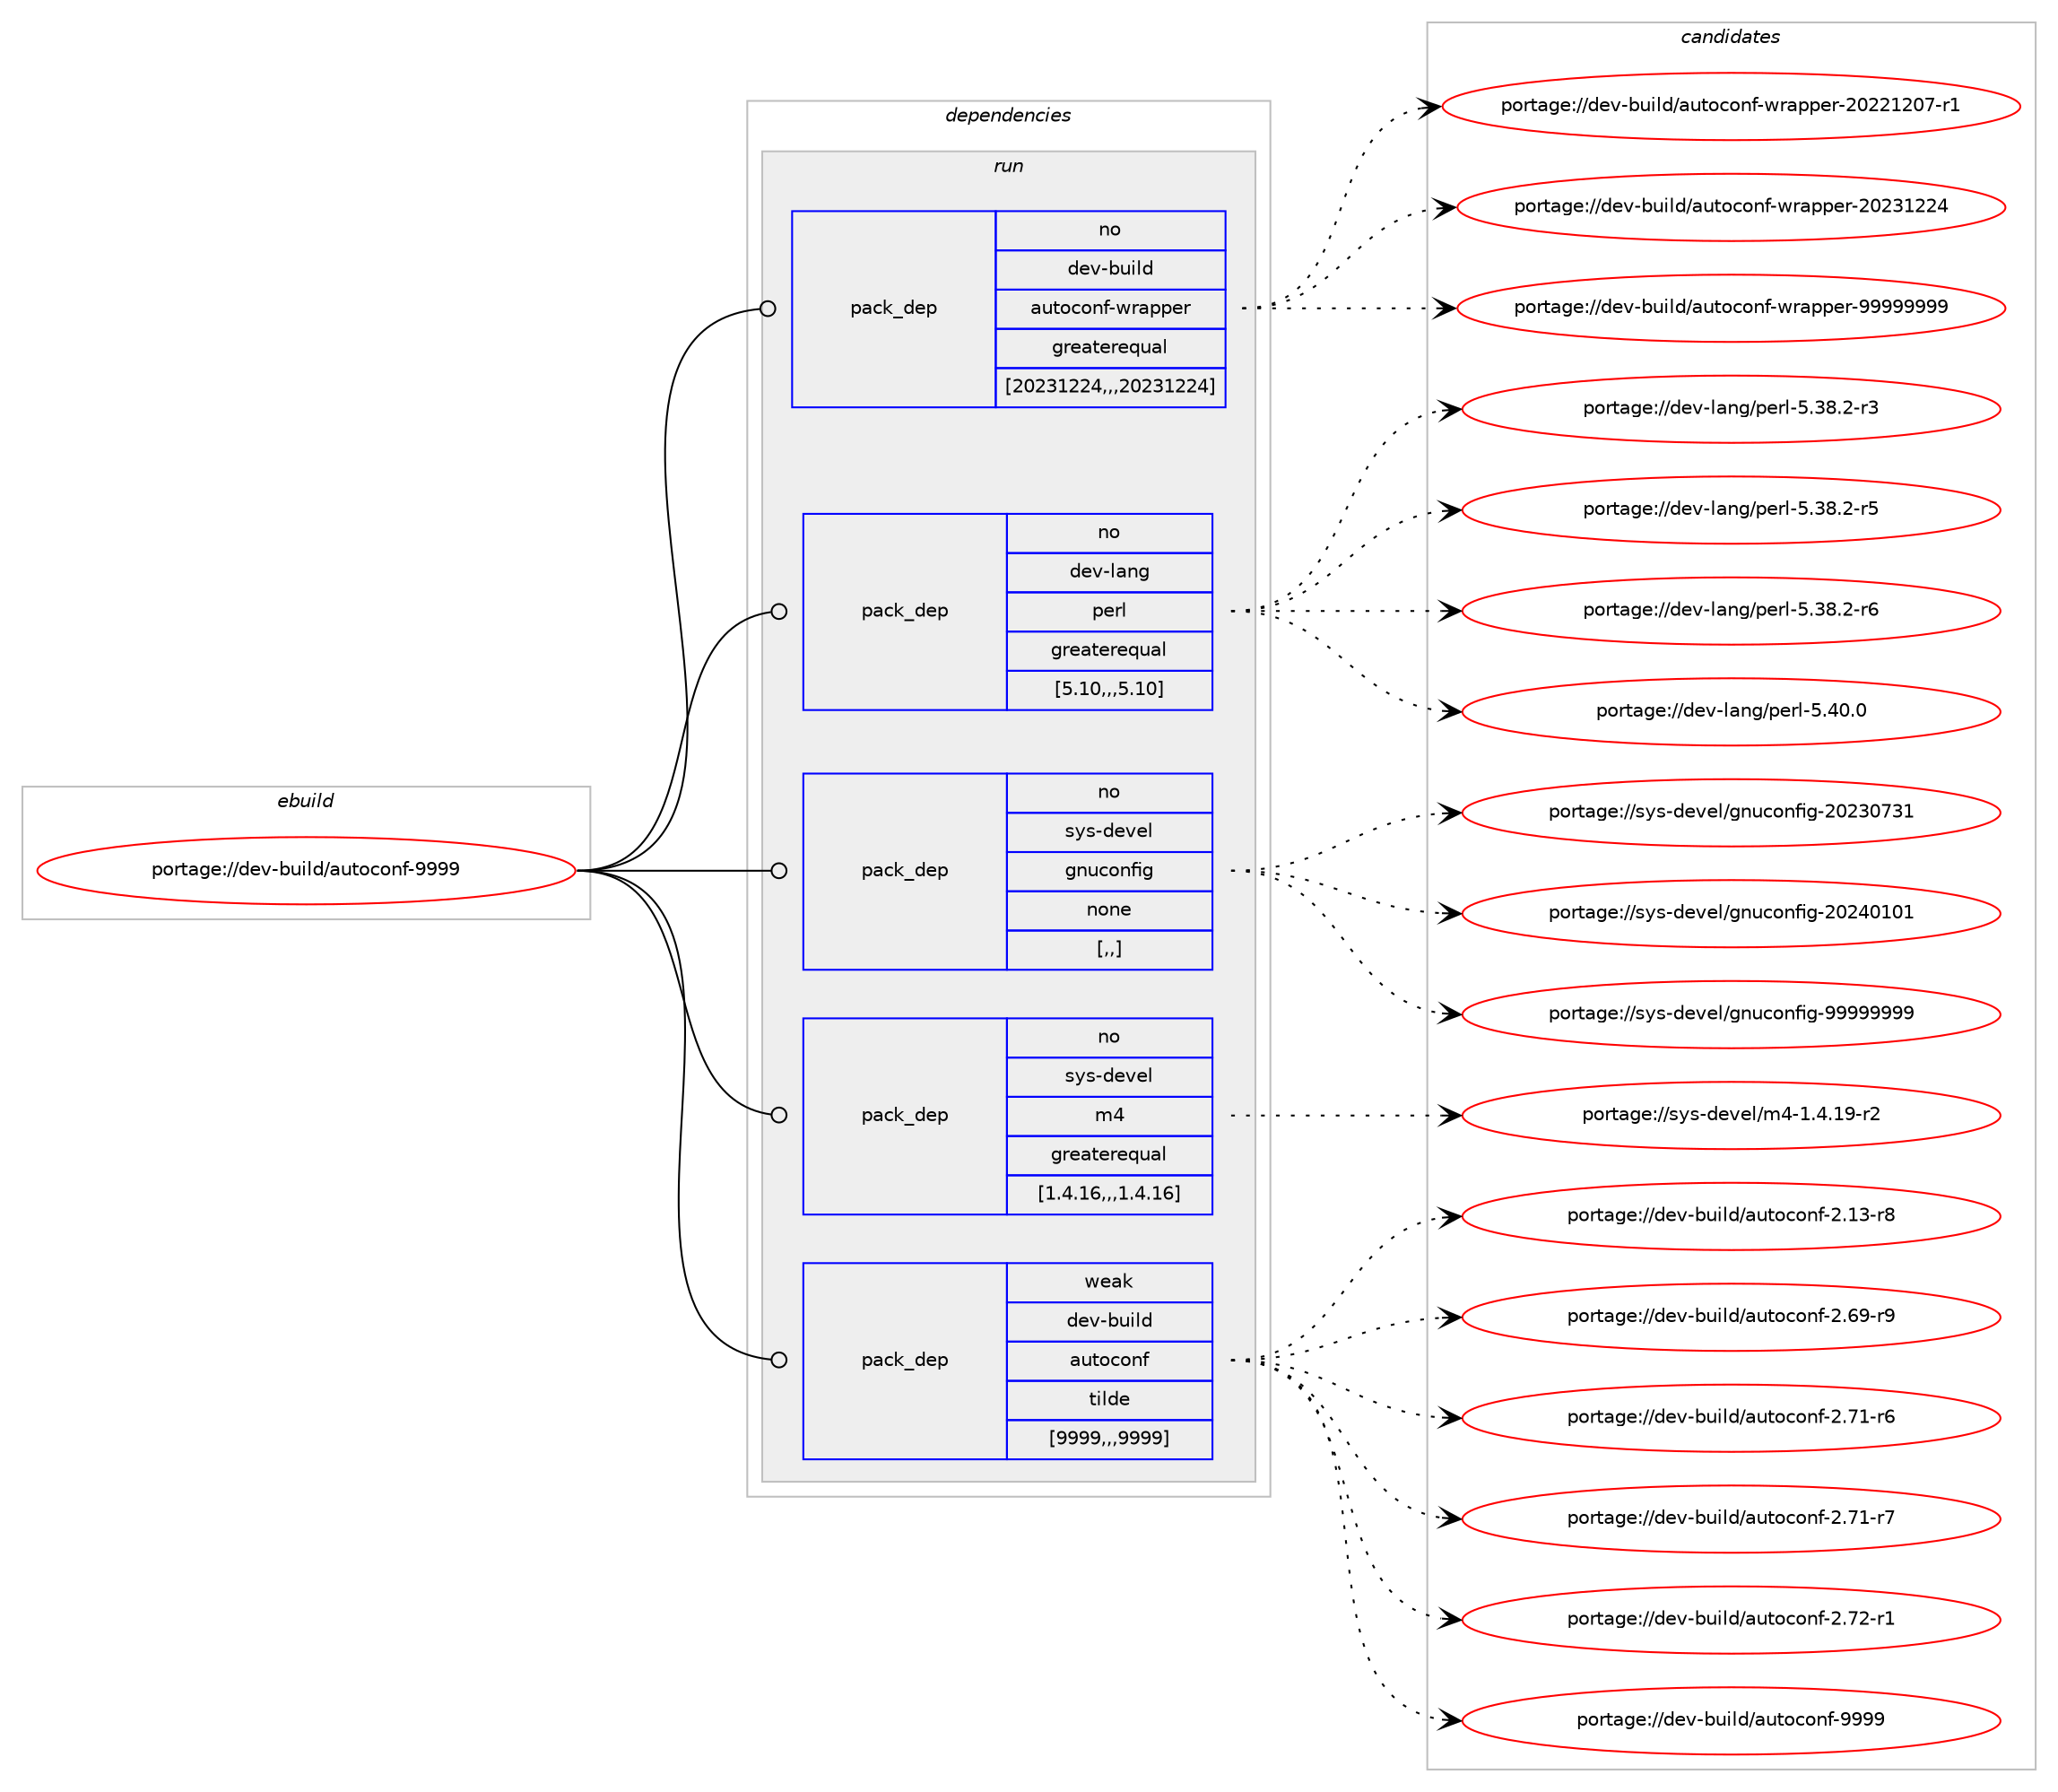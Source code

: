 digraph prolog {

# *************
# Graph options
# *************

newrank=true;
concentrate=true;
compound=true;
graph [rankdir=LR,fontname=Helvetica,fontsize=10,ranksep=1.5];#, ranksep=2.5, nodesep=0.2];
edge  [arrowhead=vee];
node  [fontname=Helvetica,fontsize=10];

# **********
# The ebuild
# **********

subgraph cluster_leftcol {
color=gray;
rank=same;
label=<<i>ebuild</i>>;
id [label="portage://dev-build/autoconf-9999", color=red, width=4, href="../dev-build/autoconf-9999.svg"];
}

# ****************
# The dependencies
# ****************

subgraph cluster_midcol {
color=gray;
label=<<i>dependencies</i>>;
subgraph cluster_compile {
fillcolor="#eeeeee";
style=filled;
label=<<i>compile</i>>;
}
subgraph cluster_compileandrun {
fillcolor="#eeeeee";
style=filled;
label=<<i>compile and run</i>>;
}
subgraph cluster_run {
fillcolor="#eeeeee";
style=filled;
label=<<i>run</i>>;
subgraph pack45735 {
dependency62896 [label=<<TABLE BORDER="0" CELLBORDER="1" CELLSPACING="0" CELLPADDING="4" WIDTH="220"><TR><TD ROWSPAN="6" CELLPADDING="30">pack_dep</TD></TR><TR><TD WIDTH="110">no</TD></TR><TR><TD>dev-build</TD></TR><TR><TD>autoconf-wrapper</TD></TR><TR><TD>greaterequal</TD></TR><TR><TD>[20231224,,,20231224]</TD></TR></TABLE>>, shape=none, color=blue];
}
id:e -> dependency62896:w [weight=20,style="solid",arrowhead="odot"];
subgraph pack45736 {
dependency62897 [label=<<TABLE BORDER="0" CELLBORDER="1" CELLSPACING="0" CELLPADDING="4" WIDTH="220"><TR><TD ROWSPAN="6" CELLPADDING="30">pack_dep</TD></TR><TR><TD WIDTH="110">no</TD></TR><TR><TD>dev-lang</TD></TR><TR><TD>perl</TD></TR><TR><TD>greaterequal</TD></TR><TR><TD>[5.10,,,5.10]</TD></TR></TABLE>>, shape=none, color=blue];
}
id:e -> dependency62897:w [weight=20,style="solid",arrowhead="odot"];
subgraph pack45737 {
dependency62898 [label=<<TABLE BORDER="0" CELLBORDER="1" CELLSPACING="0" CELLPADDING="4" WIDTH="220"><TR><TD ROWSPAN="6" CELLPADDING="30">pack_dep</TD></TR><TR><TD WIDTH="110">no</TD></TR><TR><TD>sys-devel</TD></TR><TR><TD>gnuconfig</TD></TR><TR><TD>none</TD></TR><TR><TD>[,,]</TD></TR></TABLE>>, shape=none, color=blue];
}
id:e -> dependency62898:w [weight=20,style="solid",arrowhead="odot"];
subgraph pack45738 {
dependency62899 [label=<<TABLE BORDER="0" CELLBORDER="1" CELLSPACING="0" CELLPADDING="4" WIDTH="220"><TR><TD ROWSPAN="6" CELLPADDING="30">pack_dep</TD></TR><TR><TD WIDTH="110">no</TD></TR><TR><TD>sys-devel</TD></TR><TR><TD>m4</TD></TR><TR><TD>greaterequal</TD></TR><TR><TD>[1.4.16,,,1.4.16]</TD></TR></TABLE>>, shape=none, color=blue];
}
id:e -> dependency62899:w [weight=20,style="solid",arrowhead="odot"];
subgraph pack45739 {
dependency62900 [label=<<TABLE BORDER="0" CELLBORDER="1" CELLSPACING="0" CELLPADDING="4" WIDTH="220"><TR><TD ROWSPAN="6" CELLPADDING="30">pack_dep</TD></TR><TR><TD WIDTH="110">weak</TD></TR><TR><TD>dev-build</TD></TR><TR><TD>autoconf</TD></TR><TR><TD>tilde</TD></TR><TR><TD>[9999,,,9999]</TD></TR></TABLE>>, shape=none, color=blue];
}
id:e -> dependency62900:w [weight=20,style="solid",arrowhead="odot"];
}
}

# **************
# The candidates
# **************

subgraph cluster_choices {
rank=same;
color=gray;
label=<<i>candidates</i>>;

subgraph choice45735 {
color=black;
nodesep=1;
choice100101118459811710510810047971171161119911111010245119114971121121011144550485050495048554511449 [label="portage://dev-build/autoconf-wrapper-20221207-r1", color=red, width=4,href="../dev-build/autoconf-wrapper-20221207-r1.svg"];
choice10010111845981171051081004797117116111991111101024511911497112112101114455048505149505052 [label="portage://dev-build/autoconf-wrapper-20231224", color=red, width=4,href="../dev-build/autoconf-wrapper-20231224.svg"];
choice10010111845981171051081004797117116111991111101024511911497112112101114455757575757575757 [label="portage://dev-build/autoconf-wrapper-99999999", color=red, width=4,href="../dev-build/autoconf-wrapper-99999999.svg"];
dependency62896:e -> choice100101118459811710510810047971171161119911111010245119114971121121011144550485050495048554511449:w [style=dotted,weight="100"];
dependency62896:e -> choice10010111845981171051081004797117116111991111101024511911497112112101114455048505149505052:w [style=dotted,weight="100"];
dependency62896:e -> choice10010111845981171051081004797117116111991111101024511911497112112101114455757575757575757:w [style=dotted,weight="100"];
}
subgraph choice45736 {
color=black;
nodesep=1;
choice100101118451089711010347112101114108455346515646504511451 [label="portage://dev-lang/perl-5.38.2-r3", color=red, width=4,href="../dev-lang/perl-5.38.2-r3.svg"];
choice100101118451089711010347112101114108455346515646504511453 [label="portage://dev-lang/perl-5.38.2-r5", color=red, width=4,href="../dev-lang/perl-5.38.2-r5.svg"];
choice100101118451089711010347112101114108455346515646504511454 [label="portage://dev-lang/perl-5.38.2-r6", color=red, width=4,href="../dev-lang/perl-5.38.2-r6.svg"];
choice10010111845108971101034711210111410845534652484648 [label="portage://dev-lang/perl-5.40.0", color=red, width=4,href="../dev-lang/perl-5.40.0.svg"];
dependency62897:e -> choice100101118451089711010347112101114108455346515646504511451:w [style=dotted,weight="100"];
dependency62897:e -> choice100101118451089711010347112101114108455346515646504511453:w [style=dotted,weight="100"];
dependency62897:e -> choice100101118451089711010347112101114108455346515646504511454:w [style=dotted,weight="100"];
dependency62897:e -> choice10010111845108971101034711210111410845534652484648:w [style=dotted,weight="100"];
}
subgraph choice45737 {
color=black;
nodesep=1;
choice115121115451001011181011084710311011799111110102105103455048505148555149 [label="portage://sys-devel/gnuconfig-20230731", color=red, width=4,href="../sys-devel/gnuconfig-20230731.svg"];
choice115121115451001011181011084710311011799111110102105103455048505248494849 [label="portage://sys-devel/gnuconfig-20240101", color=red, width=4,href="../sys-devel/gnuconfig-20240101.svg"];
choice115121115451001011181011084710311011799111110102105103455757575757575757 [label="portage://sys-devel/gnuconfig-99999999", color=red, width=4,href="../sys-devel/gnuconfig-99999999.svg"];
dependency62898:e -> choice115121115451001011181011084710311011799111110102105103455048505148555149:w [style=dotted,weight="100"];
dependency62898:e -> choice115121115451001011181011084710311011799111110102105103455048505248494849:w [style=dotted,weight="100"];
dependency62898:e -> choice115121115451001011181011084710311011799111110102105103455757575757575757:w [style=dotted,weight="100"];
}
subgraph choice45738 {
color=black;
nodesep=1;
choice115121115451001011181011084710952454946524649574511450 [label="portage://sys-devel/m4-1.4.19-r2", color=red, width=4,href="../sys-devel/m4-1.4.19-r2.svg"];
dependency62899:e -> choice115121115451001011181011084710952454946524649574511450:w [style=dotted,weight="100"];
}
subgraph choice45739 {
color=black;
nodesep=1;
choice100101118459811710510810047971171161119911111010245504649514511456 [label="portage://dev-build/autoconf-2.13-r8", color=red, width=4,href="../dev-build/autoconf-2.13-r8.svg"];
choice100101118459811710510810047971171161119911111010245504654574511457 [label="portage://dev-build/autoconf-2.69-r9", color=red, width=4,href="../dev-build/autoconf-2.69-r9.svg"];
choice100101118459811710510810047971171161119911111010245504655494511454 [label="portage://dev-build/autoconf-2.71-r6", color=red, width=4,href="../dev-build/autoconf-2.71-r6.svg"];
choice100101118459811710510810047971171161119911111010245504655494511455 [label="portage://dev-build/autoconf-2.71-r7", color=red, width=4,href="../dev-build/autoconf-2.71-r7.svg"];
choice100101118459811710510810047971171161119911111010245504655504511449 [label="portage://dev-build/autoconf-2.72-r1", color=red, width=4,href="../dev-build/autoconf-2.72-r1.svg"];
choice10010111845981171051081004797117116111991111101024557575757 [label="portage://dev-build/autoconf-9999", color=red, width=4,href="../dev-build/autoconf-9999.svg"];
dependency62900:e -> choice100101118459811710510810047971171161119911111010245504649514511456:w [style=dotted,weight="100"];
dependency62900:e -> choice100101118459811710510810047971171161119911111010245504654574511457:w [style=dotted,weight="100"];
dependency62900:e -> choice100101118459811710510810047971171161119911111010245504655494511454:w [style=dotted,weight="100"];
dependency62900:e -> choice100101118459811710510810047971171161119911111010245504655494511455:w [style=dotted,weight="100"];
dependency62900:e -> choice100101118459811710510810047971171161119911111010245504655504511449:w [style=dotted,weight="100"];
dependency62900:e -> choice10010111845981171051081004797117116111991111101024557575757:w [style=dotted,weight="100"];
}
}

}
